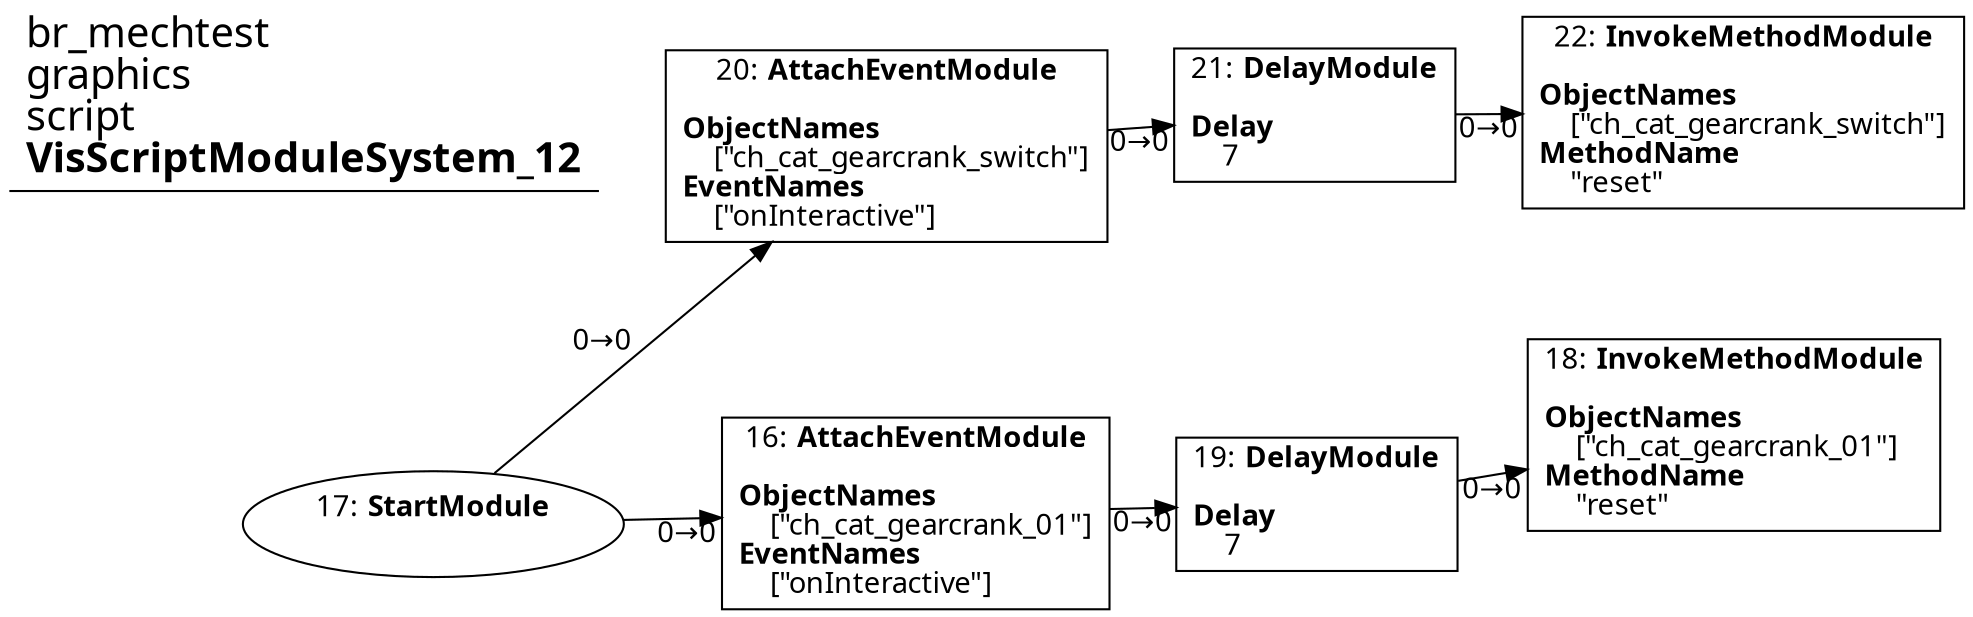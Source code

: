 digraph {
    layout = fdp;
    overlap = prism;
    sep = "+16";
    splines = spline;

    node [ shape = box ];

    graph [ fontname = "Segoe UI" ];
    node [ fontname = "Segoe UI" ];
    edge [ fontname = "Segoe UI" ];

    16 [ label = <16: <b>AttachEventModule</b><br/><br/><b>ObjectNames</b><br align="left"/>    [&quot;ch_cat_gearcrank_01&quot;]<br align="left"/><b>EventNames</b><br align="left"/>    [&quot;onInteractive&quot;]<br align="left"/>> ];
    16 [ pos = "0.28500003,-0.46100003!" ];
    16 -> 19 [ label = "0→0" ];

    17 [ label = <17: <b>StartModule</b><br/><br/>> ];
    17 [ shape = oval ]
    17 [ pos = "0.027,-0.469!" ];
    17 -> 16 [ label = "0→0" ];
    17 -> 20 [ label = "0→0" ];

    18 [ label = <18: <b>InvokeMethodModule</b><br/><br/><b>ObjectNames</b><br align="left"/>    [&quot;ch_cat_gearcrank_01&quot;]<br align="left"/><b>MethodName</b><br align="left"/>    &quot;reset&quot;<br align="left"/>> ];
    18 [ pos = "0.716,-0.42100003!" ];

    19 [ label = <19: <b>DelayModule</b><br/><br/><b>Delay</b><br align="left"/>    7<br align="left"/>> ];
    19 [ pos = "0.507,-0.45600003!" ];
    19 -> 18 [ label = "0→0" ];

    20 [ label = <20: <b>AttachEventModule</b><br/><br/><b>ObjectNames</b><br align="left"/>    [&quot;ch_cat_gearcrank_switch&quot;]<br align="left"/><b>EventNames</b><br align="left"/>    [&quot;onInteractive&quot;]<br align="left"/>> ];
    20 [ pos = "0.21400002,-0.252!" ];
    20 -> 21 [ label = "0→0" ];

    21 [ label = <21: <b>DelayModule</b><br/><br/><b>Delay</b><br align="left"/>    7<br align="left"/>> ];
    21 [ pos = "0.49600002,-0.23900001!" ];
    21 -> 22 [ label = "0→0" ];

    22 [ label = <22: <b>InvokeMethodModule</b><br/><br/><b>ObjectNames</b><br align="left"/>    [&quot;ch_cat_gearcrank_switch&quot;]<br align="left"/><b>MethodName</b><br align="left"/>    &quot;reset&quot;<br align="left"/>> ];
    22 [ pos = "0.73200005,-0.238!" ];

    title [ pos = "0.026,-0.23700002!" ];
    title [ shape = underline ];
    title [ label = <<font point-size="20">br_mechtest<br align="left"/>graphics<br align="left"/>script<br align="left"/><b>VisScriptModuleSystem_12</b><br align="left"/></font>> ];
}

